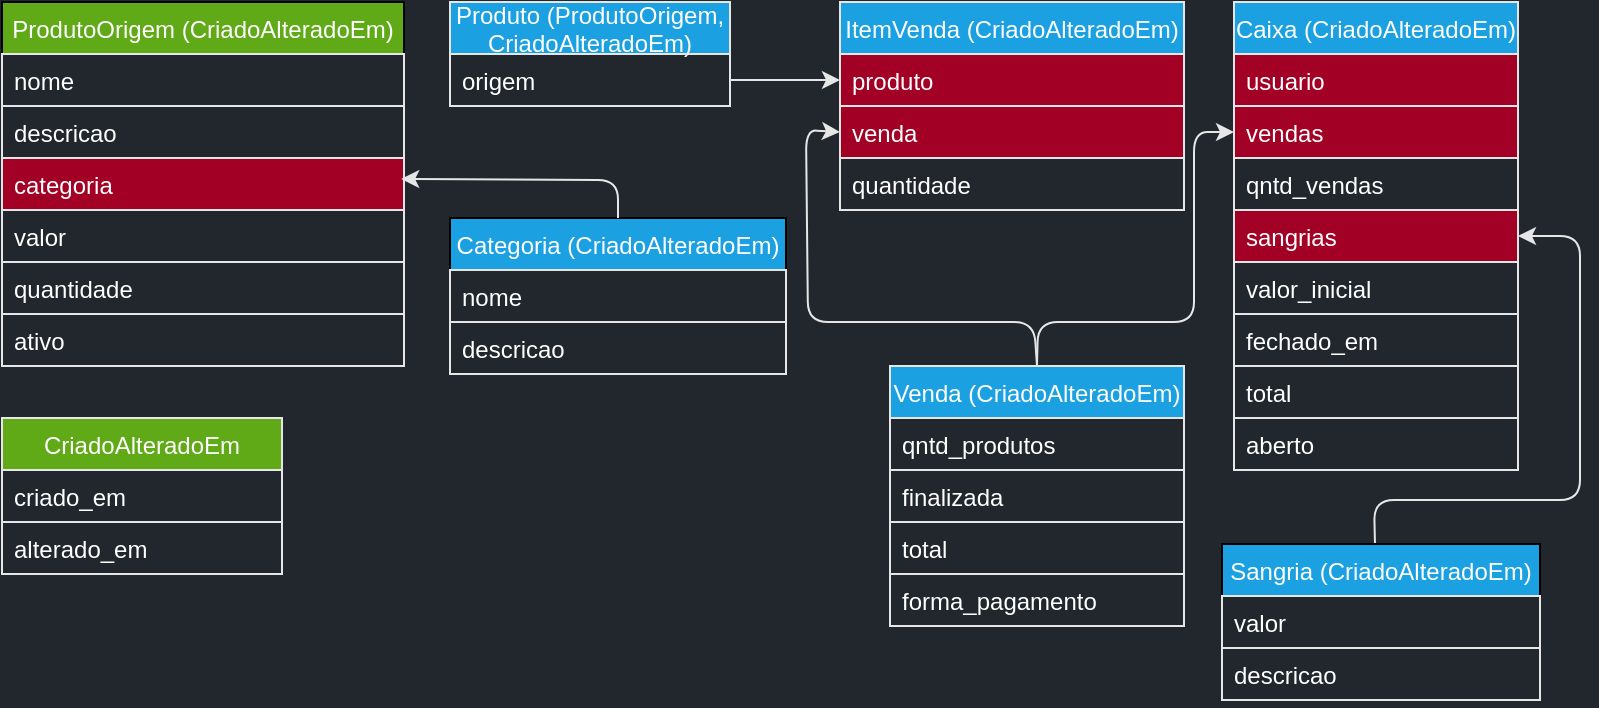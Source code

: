 <mxfile>
    <diagram id="vhdcNku4tLCnj1_UNpPX" name="Página-1">
        <mxGraphModel dx="559" dy="640" grid="0" gridSize="10" guides="1" tooltips="1" connect="1" arrows="1" fold="1" page="1" pageScale="1" pageWidth="827" pageHeight="1169" background="#22272e" math="0" shadow="0">
            <root>
                <mxCell id="0"/>
                <mxCell id="1" parent="0"/>
                <mxCell id="60" style="edgeStyle=none;html=1;exitX=1;exitY=0.75;exitDx=0;exitDy=0;entryX=0;entryY=0.5;entryDx=0;entryDy=0;fontColor=#FFFFFF;strokeColor=#E6E6E6;" parent="1" source="2" target="65" edge="1">
                    <mxGeometry relative="1" as="geometry">
                        <mxPoint x="446" y="105" as="targetPoint"/>
                    </mxGeometry>
                </mxCell>
                <mxCell id="2" value="Produto (ProdutoOrigem, &#10;CriadoAlteradoEm)" style="swimlane;fontStyle=0;childLayout=stackLayout;horizontal=1;startSize=26;fillColor=#1ba1e2;horizontalStack=0;resizeParent=1;resizeParentMax=0;resizeLast=0;collapsible=1;marginBottom=0;fontColor=#FFFFFF;strokeColor=#E6E6E6;" parent="1" vertex="1">
                    <mxGeometry x="267" y="66" width="140" height="52" as="geometry"/>
                </mxCell>
                <mxCell id="8" value="origem" style="text;strokeColor=#E6E6E6;fillColor=none;align=left;verticalAlign=top;spacingLeft=4;spacingRight=4;overflow=hidden;rotatable=0;points=[[0,0.5],[1,0.5]];portConstraint=eastwest;fontColor=#FFFFFF;" parent="2" vertex="1">
                    <mxGeometry y="26" width="140" height="26" as="geometry"/>
                </mxCell>
                <mxCell id="9" value="ProdutoOrigem (CriadoAlteradoEm)" style="swimlane;fontStyle=0;childLayout=stackLayout;horizontal=1;startSize=26;fillColor=#60a917;horizontalStack=0;resizeParent=1;resizeParentMax=0;resizeLast=0;collapsible=1;marginBottom=0;fontColor=#FFFFFF;strokeColor=#000000;" parent="1" vertex="1">
                    <mxGeometry x="43" y="66" width="201" height="182" as="geometry"/>
                </mxCell>
                <mxCell id="10" value="nome" style="text;strokeColor=#E6E6E6;fillColor=none;align=left;verticalAlign=top;spacingLeft=4;spacingRight=4;overflow=hidden;rotatable=0;points=[[0,0.5],[1,0.5]];portConstraint=eastwest;fontColor=#FFFFFF;" parent="9" vertex="1">
                    <mxGeometry y="26" width="201" height="26" as="geometry"/>
                </mxCell>
                <mxCell id="11" value="descricao" style="text;strokeColor=#E6E6E6;fillColor=none;align=left;verticalAlign=top;spacingLeft=4;spacingRight=4;overflow=hidden;rotatable=0;points=[[0,0.5],[1,0.5]];portConstraint=eastwest;fontColor=#FFFFFF;" parent="9" vertex="1">
                    <mxGeometry y="52" width="201" height="26" as="geometry"/>
                </mxCell>
                <mxCell id="45" value="categoria" style="text;strokeColor=#E6E6E6;fillColor=#a20025;align=left;verticalAlign=top;spacingLeft=4;spacingRight=4;overflow=hidden;rotatable=0;points=[[0,0.5],[1,0.5]];portConstraint=eastwest;fontColor=#FFFFFF;" parent="9" vertex="1">
                    <mxGeometry y="78" width="201" height="26" as="geometry"/>
                </mxCell>
                <mxCell id="12" value="valor" style="text;strokeColor=#E6E6E6;fillColor=none;align=left;verticalAlign=top;spacingLeft=4;spacingRight=4;overflow=hidden;rotatable=0;points=[[0,0.5],[1,0.5]];portConstraint=eastwest;fontColor=#FFFFFF;" parent="9" vertex="1">
                    <mxGeometry y="104" width="201" height="26" as="geometry"/>
                </mxCell>
                <mxCell id="13" value="quantidade" style="text;strokeColor=#E6E6E6;fillColor=none;align=left;verticalAlign=top;spacingLeft=4;spacingRight=4;overflow=hidden;rotatable=0;points=[[0,0.5],[1,0.5]];portConstraint=eastwest;fontColor=#FFFFFF;" parent="9" vertex="1">
                    <mxGeometry y="130" width="201" height="26" as="geometry"/>
                </mxCell>
                <mxCell id="14" value="ativo" style="text;strokeColor=#E6E6E6;fillColor=none;align=left;verticalAlign=top;spacingLeft=4;spacingRight=4;overflow=hidden;rotatable=0;points=[[0,0.5],[1,0.5]];portConstraint=eastwest;fontColor=#FFFFFF;" parent="9" vertex="1">
                    <mxGeometry y="156" width="201" height="26" as="geometry"/>
                </mxCell>
                <mxCell id="62" style="edgeStyle=none;html=1;exitX=0.5;exitY=0;exitDx=0;exitDy=0;entryX=0;entryY=0.5;entryDx=0;entryDy=0;fontColor=#FFFFFF;strokeColor=#E6E6E6;" parent="1" source="16" target="61" edge="1">
                    <mxGeometry relative="1" as="geometry">
                        <Array as="points">
                            <mxPoint x="561" y="226"/>
                            <mxPoint x="639" y="226"/>
                            <mxPoint x="639" y="131"/>
                        </Array>
                    </mxGeometry>
                </mxCell>
                <mxCell id="68" style="edgeStyle=none;html=1;exitX=0.5;exitY=0;exitDx=0;exitDy=0;entryX=0;entryY=0.5;entryDx=0;entryDy=0;strokeColor=#E6E6E6;fontColor=#FFFFFF;" parent="1" source="16" target="67" edge="1">
                    <mxGeometry relative="1" as="geometry">
                        <Array as="points">
                            <mxPoint x="559" y="226"/>
                            <mxPoint x="446" y="226"/>
                            <mxPoint x="445" y="130"/>
                        </Array>
                    </mxGeometry>
                </mxCell>
                <mxCell id="16" value="Venda (CriadoAlteradoEm)" style="swimlane;fontStyle=0;childLayout=stackLayout;horizontal=1;startSize=26;fillColor=#1ba1e2;horizontalStack=0;resizeParent=1;resizeParentMax=0;resizeLast=0;collapsible=1;marginBottom=0;fontColor=#FFFFFF;strokeColor=#E6E6E6;" parent="1" vertex="1">
                    <mxGeometry x="487" y="248" width="147" height="130" as="geometry"/>
                </mxCell>
                <mxCell id="20" value="qntd_produtos" style="text;strokeColor=#E6E6E6;fillColor=none;align=left;verticalAlign=top;spacingLeft=4;spacingRight=4;overflow=hidden;rotatable=0;points=[[0,0.5],[1,0.5]];portConstraint=eastwest;fontColor=#FFFFFF;" parent="16" vertex="1">
                    <mxGeometry y="26" width="147" height="26" as="geometry"/>
                </mxCell>
                <mxCell id="71" value="finalizada" style="text;strokeColor=#E6E6E6;fillColor=none;align=left;verticalAlign=top;spacingLeft=4;spacingRight=4;overflow=hidden;rotatable=0;points=[[0,0.5],[1,0.5]];portConstraint=eastwest;fontColor=#FFFFFF;" parent="16" vertex="1">
                    <mxGeometry y="52" width="147" height="26" as="geometry"/>
                </mxCell>
                <mxCell id="24" value="total" style="text;strokeColor=#E6E6E6;fillColor=none;align=left;verticalAlign=top;spacingLeft=4;spacingRight=4;overflow=hidden;rotatable=0;points=[[0,0.5],[1,0.5]];portConstraint=eastwest;fontColor=#FFFFFF;" parent="16" vertex="1">
                    <mxGeometry y="78" width="147" height="26" as="geometry"/>
                </mxCell>
                <mxCell id="19" value="forma_pagamento" style="text;strokeColor=#E6E6E6;fillColor=none;align=left;verticalAlign=top;spacingLeft=4;spacingRight=4;overflow=hidden;rotatable=0;points=[[0,0.5],[1,0.5]];portConstraint=eastwest;fontColor=#FFFFFF;" parent="16" vertex="1">
                    <mxGeometry y="104" width="147" height="26" as="geometry"/>
                </mxCell>
                <mxCell id="26" value="Caixa (CriadoAlteradoEm)" style="swimlane;fontStyle=0;childLayout=stackLayout;horizontal=1;startSize=26;fillColor=#1ba1e2;horizontalStack=0;resizeParent=1;resizeParentMax=0;resizeLast=0;collapsible=1;marginBottom=0;fontColor=#FFFFFF;strokeColor=#E6E6E6;" parent="1" vertex="1">
                    <mxGeometry x="659" y="66" width="142" height="234" as="geometry"/>
                </mxCell>
                <mxCell id="27" value="usuario" style="text;strokeColor=#E6E6E6;fillColor=#a20025;align=left;verticalAlign=top;spacingLeft=4;spacingRight=4;overflow=hidden;rotatable=0;points=[[0,0.5],[1,0.5]];portConstraint=eastwest;fontColor=#FFFFFF;" parent="26" vertex="1">
                    <mxGeometry y="26" width="142" height="26" as="geometry"/>
                </mxCell>
                <mxCell id="61" value="vendas" style="text;strokeColor=#E6E6E6;fillColor=#a20025;align=left;verticalAlign=top;spacingLeft=4;spacingRight=4;overflow=hidden;rotatable=0;points=[[0,0.5],[1,0.5]];portConstraint=eastwest;fontColor=#FFFFFF;" parent="26" vertex="1">
                    <mxGeometry y="52" width="142" height="26" as="geometry"/>
                </mxCell>
                <mxCell id="33" value="qntd_vendas" style="text;strokeColor=#E6E6E6;fillColor=none;align=left;verticalAlign=top;spacingLeft=4;spacingRight=4;overflow=hidden;rotatable=0;points=[[0,0.5],[1,0.5]];portConstraint=eastwest;fontColor=#FFFFFF;" parent="26" vertex="1">
                    <mxGeometry y="78" width="142" height="26" as="geometry"/>
                </mxCell>
                <mxCell id="34" value="sangrias" style="text;strokeColor=#E6E6E6;fillColor=#a20025;align=left;verticalAlign=top;spacingLeft=4;spacingRight=4;overflow=hidden;rotatable=0;points=[[0,0.5],[1,0.5]];portConstraint=eastwest;fontColor=#FFFFFF;" parent="26" vertex="1">
                    <mxGeometry y="104" width="142" height="26" as="geometry"/>
                </mxCell>
                <mxCell id="69" value="valor_inicial" style="text;strokeColor=#E6E6E6;fillColor=none;align=left;verticalAlign=top;spacingLeft=4;spacingRight=4;overflow=hidden;rotatable=0;points=[[0,0.5],[1,0.5]];portConstraint=eastwest;fontColor=#FFFFFF;" parent="26" vertex="1">
                    <mxGeometry y="130" width="142" height="26" as="geometry"/>
                </mxCell>
                <mxCell id="70" value="fechado_em" style="text;strokeColor=#E6E6E6;fillColor=none;align=left;verticalAlign=top;spacingLeft=4;spacingRight=4;overflow=hidden;rotatable=0;points=[[0,0.5],[1,0.5]];portConstraint=eastwest;fontColor=#FFFFFF;" parent="26" vertex="1">
                    <mxGeometry y="156" width="142" height="26" as="geometry"/>
                </mxCell>
                <mxCell id="29" value="total" style="text;strokeColor=#E6E6E6;fillColor=none;align=left;verticalAlign=top;spacingLeft=4;spacingRight=4;overflow=hidden;rotatable=0;points=[[0,0.5],[1,0.5]];portConstraint=eastwest;fontColor=#FFFFFF;" parent="26" vertex="1">
                    <mxGeometry y="182" width="142" height="26" as="geometry"/>
                </mxCell>
                <mxCell id="30" value="aberto" style="text;strokeColor=#E6E6E6;fillColor=none;align=left;verticalAlign=top;spacingLeft=4;spacingRight=4;overflow=hidden;rotatable=0;points=[[0,0.5],[1,0.5]];portConstraint=eastwest;fontColor=#FFFFFF;" parent="26" vertex="1">
                    <mxGeometry y="208" width="142" height="26" as="geometry"/>
                </mxCell>
                <mxCell id="36" value="Sangria (CriadoAlteradoEm)" style="swimlane;fontStyle=0;childLayout=stackLayout;horizontal=1;startSize=26;fillColor=#1ba1e2;horizontalStack=0;resizeParent=1;resizeParentMax=0;resizeLast=0;collapsible=1;marginBottom=0;fontColor=#FFFFFF;strokeColor=#000000;" parent="1" vertex="1">
                    <mxGeometry x="653" y="337" width="159" height="78" as="geometry"/>
                </mxCell>
                <mxCell id="37" value="valor" style="text;strokeColor=#E6E6E6;fillColor=none;align=left;verticalAlign=top;spacingLeft=4;spacingRight=4;overflow=hidden;rotatable=0;points=[[0,0.5],[1,0.5]];portConstraint=eastwest;fontColor=#FFFFFF;" parent="36" vertex="1">
                    <mxGeometry y="26" width="159" height="26" as="geometry"/>
                </mxCell>
                <mxCell id="38" value="descricao" style="text;strokeColor=#E6E6E6;fillColor=none;align=left;verticalAlign=top;spacingLeft=4;spacingRight=4;overflow=hidden;rotatable=0;points=[[0,0.5],[1,0.5]];portConstraint=eastwest;fontColor=#FFFFFF;" parent="36" vertex="1">
                    <mxGeometry y="52" width="159" height="26" as="geometry"/>
                </mxCell>
                <mxCell id="46" value="Categoria (CriadoAlteradoEm)" style="swimlane;fontStyle=0;childLayout=stackLayout;horizontal=1;startSize=26;fillColor=#1ba1e2;horizontalStack=0;resizeParent=1;resizeParentMax=0;resizeLast=0;collapsible=1;marginBottom=0;fontColor=#FFFFFF;strokeColor=#000000;" parent="1" vertex="1">
                    <mxGeometry x="267" y="174" width="168" height="78" as="geometry"/>
                </mxCell>
                <mxCell id="47" value="nome" style="text;strokeColor=#E6E6E6;fillColor=none;align=left;verticalAlign=top;spacingLeft=4;spacingRight=4;overflow=hidden;rotatable=0;points=[[0,0.5],[1,0.5]];portConstraint=eastwest;fontColor=#FFFFFF;" parent="46" vertex="1">
                    <mxGeometry y="26" width="168" height="26" as="geometry"/>
                </mxCell>
                <mxCell id="51" value="descricao" style="text;strokeColor=#E6E6E6;fillColor=none;align=left;verticalAlign=top;spacingLeft=4;spacingRight=4;overflow=hidden;rotatable=0;points=[[0,0.5],[1,0.5]];portConstraint=eastwest;fontColor=#FFFFFF;" parent="46" vertex="1">
                    <mxGeometry y="52" width="168" height="26" as="geometry"/>
                </mxCell>
                <mxCell id="55" value="CriadoAlteradoEm" style="swimlane;fontStyle=0;childLayout=stackLayout;horizontal=1;startSize=26;fillColor=#60a917;horizontalStack=0;resizeParent=1;resizeParentMax=0;resizeLast=0;collapsible=1;marginBottom=0;fontColor=#FFFFFF;strokeColor=#E6E6E6;" parent="1" vertex="1">
                    <mxGeometry x="43" y="274" width="140" height="78" as="geometry">
                        <mxRectangle x="21" y="282" width="125" height="26" as="alternateBounds"/>
                    </mxGeometry>
                </mxCell>
                <mxCell id="58" value="criado_em" style="text;strokeColor=#E6E6E6;fillColor=none;align=left;verticalAlign=top;spacingLeft=4;spacingRight=4;overflow=hidden;rotatable=0;points=[[0,0.5],[1,0.5]];portConstraint=eastwest;fontColor=#FFFFFF;" parent="55" vertex="1">
                    <mxGeometry y="26" width="140" height="26" as="geometry"/>
                </mxCell>
                <mxCell id="59" value="alterado_em" style="text;strokeColor=#E6E6E6;fillColor=none;align=left;verticalAlign=top;spacingLeft=4;spacingRight=4;overflow=hidden;rotatable=0;points=[[0,0.5],[1,0.5]];portConstraint=eastwest;fontColor=#FFFFFF;" parent="55" vertex="1">
                    <mxGeometry y="52" width="140" height="26" as="geometry"/>
                </mxCell>
                <mxCell id="44" value="" style="edgeStyle=none;entryX=1;entryY=0.5;entryDx=0;entryDy=0;exitX=0.481;exitY=-0.007;exitDx=0;exitDy=0;exitPerimeter=0;fontColor=#FFFFFF;labelBorderColor=none;strokeColor=#E6E6E6;" parent="1" source="36" target="34" edge="1">
                    <mxGeometry relative="1" as="geometry">
                        <Array as="points">
                            <mxPoint x="729" y="315"/>
                            <mxPoint x="832" y="315"/>
                            <mxPoint x="832" y="183"/>
                        </Array>
                    </mxGeometry>
                </mxCell>
                <mxCell id="54" value="" style="edgeStyle=none;entryX=0.993;entryY=0.402;entryDx=0;entryDy=0;entryPerimeter=0;fontColor=#FFFFFF;labelBorderColor=none;strokeColor=#E6E6E6;" parent="1" source="46" target="45" edge="1">
                    <mxGeometry relative="1" as="geometry">
                        <mxPoint x="286" y="149" as="targetPoint"/>
                        <Array as="points">
                            <mxPoint x="351" y="155"/>
                        </Array>
                    </mxGeometry>
                </mxCell>
                <mxCell id="63" value="ItemVenda (CriadoAlteradoEm)" style="swimlane;fontStyle=0;childLayout=stackLayout;horizontal=1;startSize=26;fillColor=#1ba1e2;horizontalStack=0;resizeParent=1;resizeParentMax=0;resizeLast=0;collapsible=1;marginBottom=0;fontColor=#FFFFFF;strokeColor=#E6E6E6;" parent="1" vertex="1">
                    <mxGeometry x="462" y="66" width="172" height="104" as="geometry"/>
                </mxCell>
                <mxCell id="65" value="produto" style="text;strokeColor=#E6E6E6;fillColor=#a20025;align=left;verticalAlign=top;spacingLeft=4;spacingRight=4;overflow=hidden;rotatable=0;points=[[0,0.5],[1,0.5]];portConstraint=eastwest;fontColor=#FFFFFF;" parent="63" vertex="1">
                    <mxGeometry y="26" width="172" height="26" as="geometry"/>
                </mxCell>
                <mxCell id="67" value="venda" style="text;strokeColor=#E6E6E6;fillColor=#a20025;align=left;verticalAlign=top;spacingLeft=4;spacingRight=4;overflow=hidden;rotatable=0;points=[[0,0.5],[1,0.5]];portConstraint=eastwest;fontColor=#FFFFFF;" parent="63" vertex="1">
                    <mxGeometry y="52" width="172" height="26" as="geometry"/>
                </mxCell>
                <mxCell id="64" value="quantidade" style="text;strokeColor=#E6E6E6;fillColor=none;align=left;verticalAlign=top;spacingLeft=4;spacingRight=4;overflow=hidden;rotatable=0;points=[[0,0.5],[1,0.5]];portConstraint=eastwest;fontColor=#FFFFFF;" parent="63" vertex="1">
                    <mxGeometry y="78" width="172" height="26" as="geometry"/>
                </mxCell>
            </root>
        </mxGraphModel>
    </diagram>
</mxfile>
